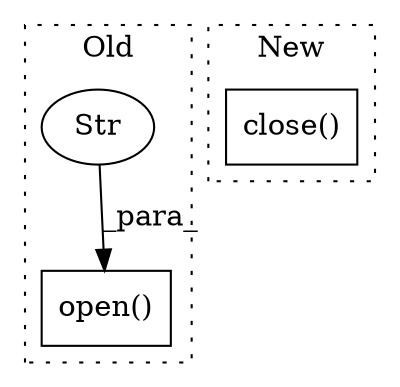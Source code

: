 digraph G {
subgraph cluster0 {
1 [label="open()" a="75" s="1114,1157" l="11,1" shape="box"];
3 [label="Str" a="66" s="1125" l="32" shape="ellipse"];
label = "Old";
style="dotted";
}
subgraph cluster1 {
2 [label="close()" a="75" s="1414" l="20" shape="box"];
label = "New";
style="dotted";
}
3 -> 1 [label="_para_"];
}